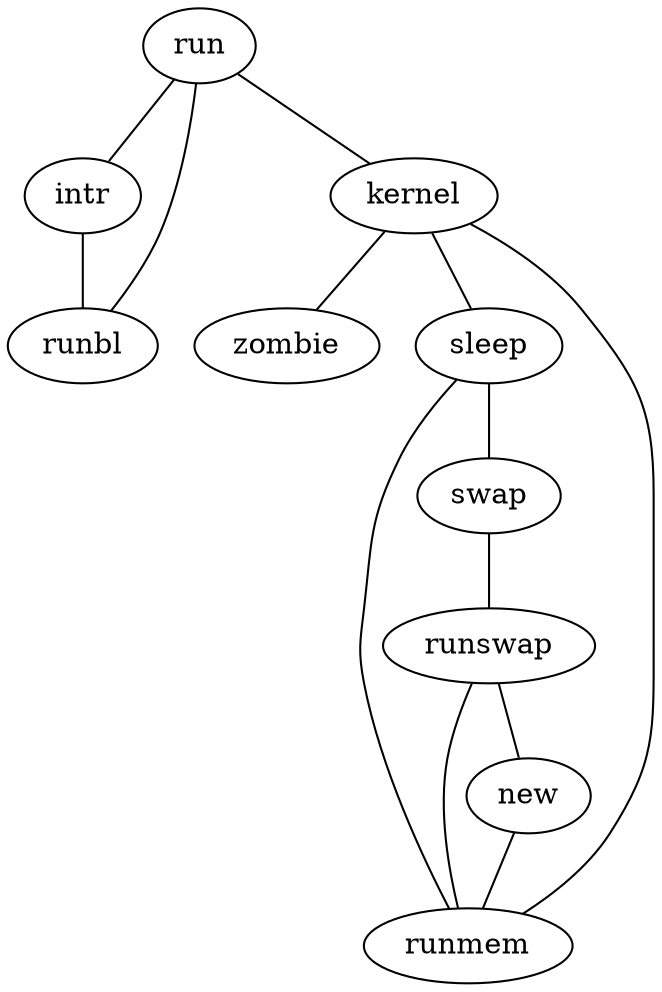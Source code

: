 graph proc {

   graph [ code=""];
   
	run -- intr;
	intr -- runbl;
	runbl -- run;
	run -- kernel;
	kernel -- zombie;
	kernel -- sleep;
	kernel -- runmem;
	sleep -- swap;
	swap -- runswap;
	runswap -- new;
	runswap -- runmem;
	new -- runmem;
	sleep -- runmem;
}